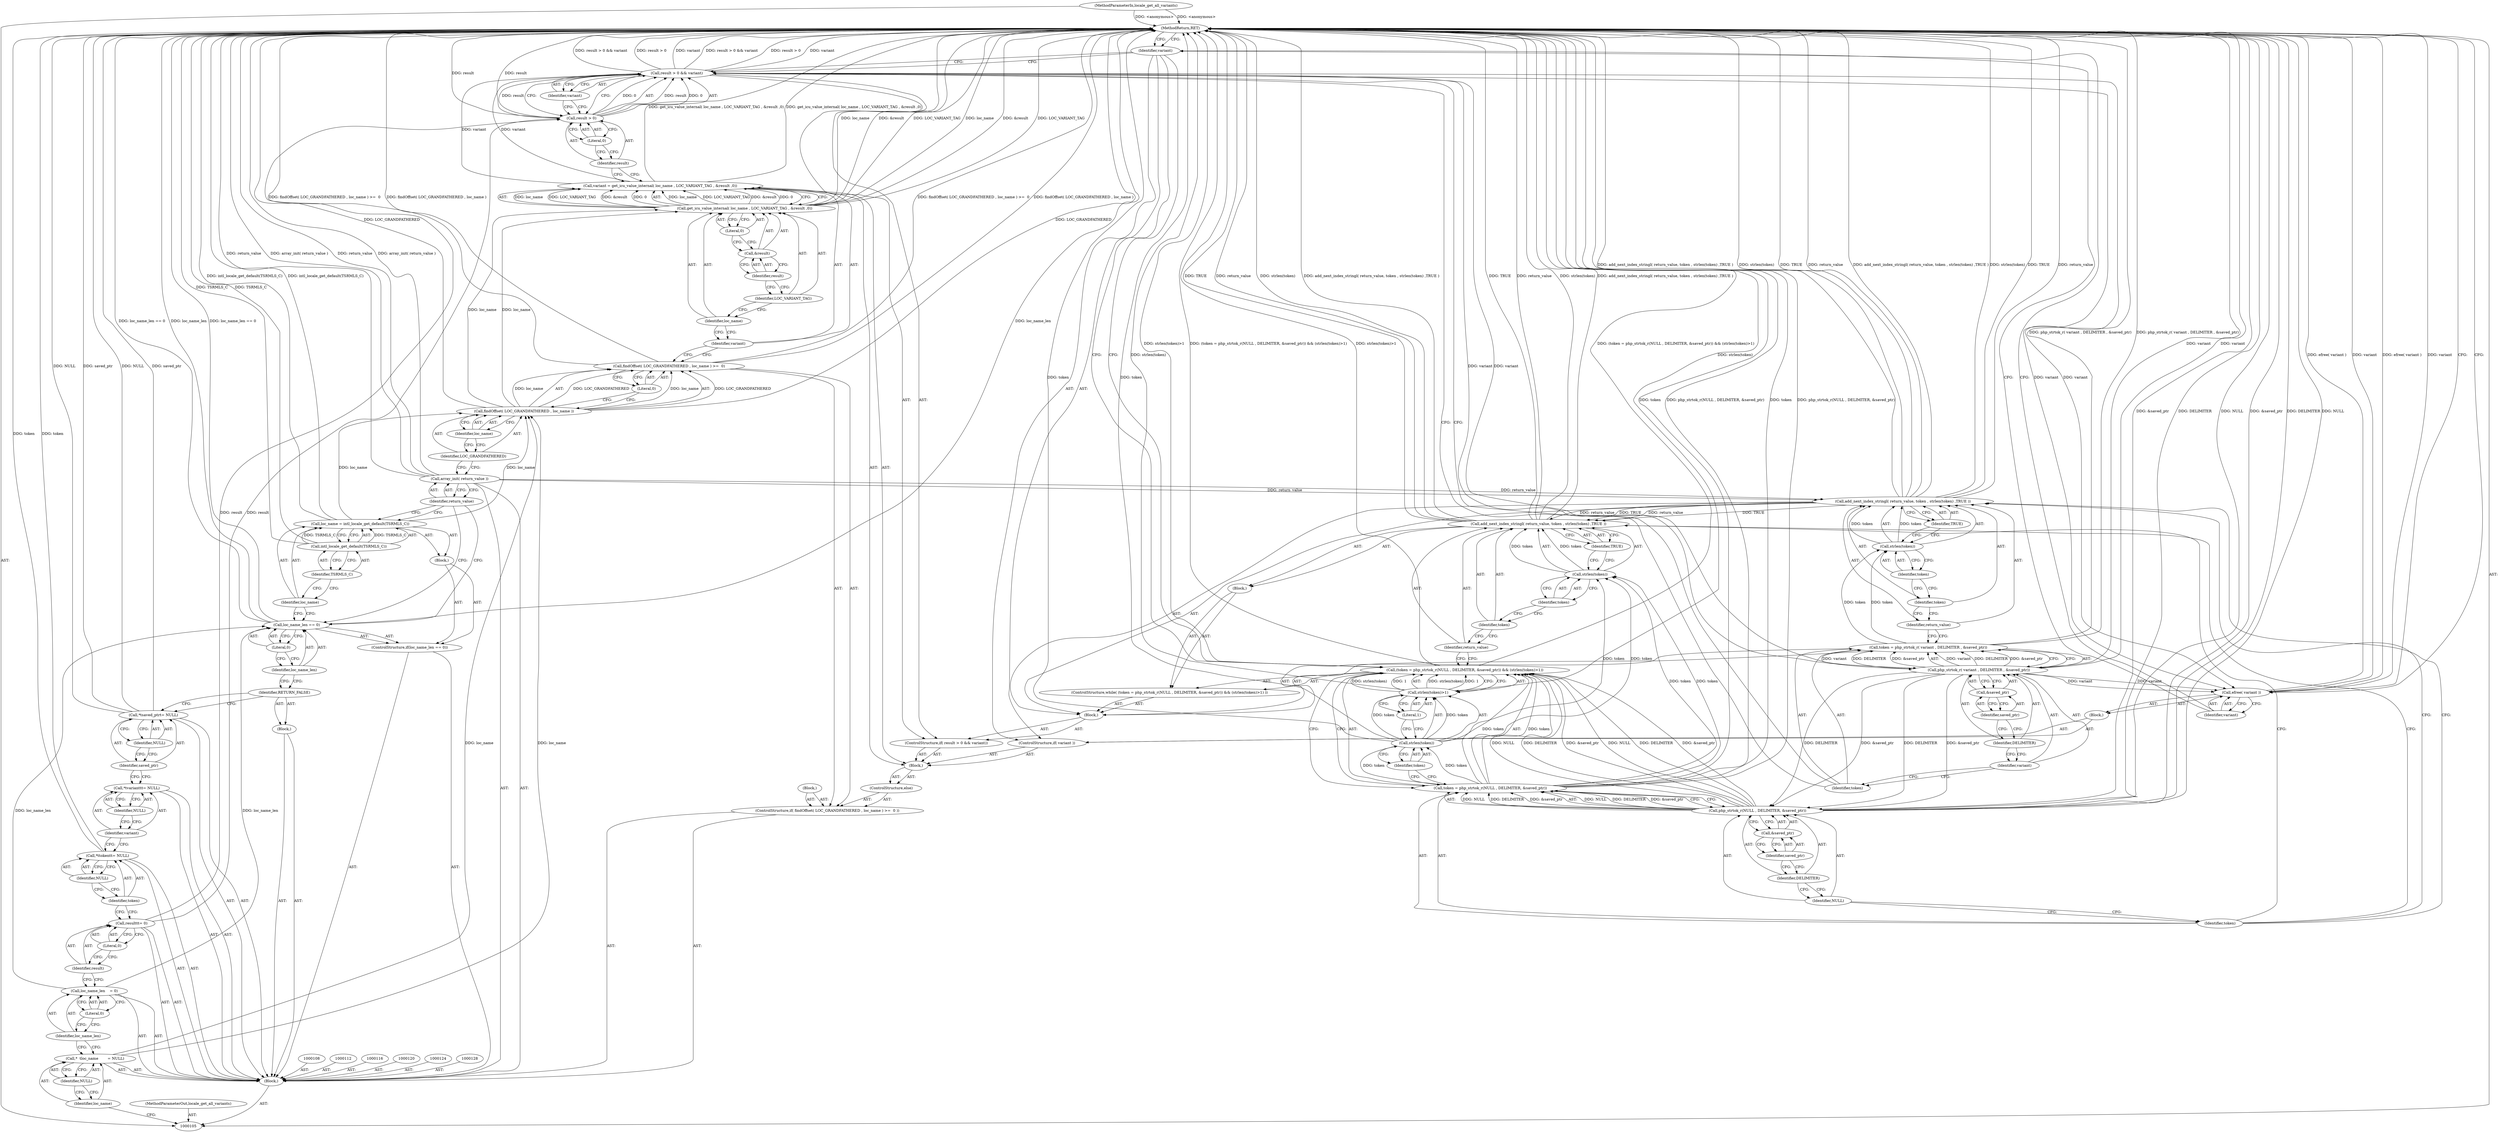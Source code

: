 digraph "0_php-src_97eff7eb57fc2320c267a949cffd622c38712484?w=1_9" {
"1000207" [label="(MethodReturn,RET)"];
"1000106" [label="(MethodParameterIn,locale_get_all_variants)"];
"1000285" [label="(MethodParameterOut,locale_get_all_variants)"];
"1000132" [label="(Block,)"];
"1000133" [label="(Identifier,RETURN_FALSE)"];
"1000107" [label="(Block,)"];
"1000134" [label="(ControlStructure,if(loc_name_len == 0))"];
"1000137" [label="(Literal,0)"];
"1000138" [label="(Block,)"];
"1000135" [label="(Call,loc_name_len == 0)"];
"1000136" [label="(Identifier,loc_name_len)"];
"1000141" [label="(Call,intl_locale_get_default(TSRMLS_C))"];
"1000139" [label="(Call,loc_name = intl_locale_get_default(TSRMLS_C))"];
"1000140" [label="(Identifier,loc_name)"];
"1000142" [label="(Identifier,TSRMLS_C)"];
"1000144" [label="(Identifier,return_value)"];
"1000143" [label="(Call,array_init( return_value ))"];
"1000109" [label="(Call,*  \tloc_name        = NULL)"];
"1000110" [label="(Identifier,loc_name)"];
"1000111" [label="(Identifier,NULL)"];
"1000145" [label="(ControlStructure,if( findOffset( LOC_GRANDFATHERED , loc_name ) >=  0 ))"];
"1000148" [label="(Identifier,LOC_GRANDFATHERED)"];
"1000149" [label="(Identifier,loc_name)"];
"1000146" [label="(Call,findOffset( LOC_GRANDFATHERED , loc_name ) >=  0)"];
"1000147" [label="(Call,findOffset( LOC_GRANDFATHERED , loc_name ))"];
"1000150" [label="(Literal,0)"];
"1000151" [label="(Block,)"];
"1000152" [label="(ControlStructure,else)"];
"1000153" [label="(Block,)"];
"1000156" [label="(Call,get_icu_value_internal( loc_name , LOC_VARIANT_TAG , &result ,0))"];
"1000154" [label="(Call,variant = get_icu_value_internal( loc_name , LOC_VARIANT_TAG , &result ,0))"];
"1000155" [label="(Identifier,variant)"];
"1000157" [label="(Identifier,loc_name)"];
"1000158" [label="(Identifier,LOC_VARIANT_TAG)"];
"1000159" [label="(Call,&result)"];
"1000160" [label="(Identifier,result)"];
"1000161" [label="(Literal,0)"];
"1000166" [label="(Literal,0)"];
"1000167" [label="(Identifier,variant)"];
"1000168" [label="(Block,)"];
"1000162" [label="(ControlStructure,if( result > 0 && variant))"];
"1000163" [label="(Call,result > 0 && variant)"];
"1000164" [label="(Call,result > 0)"];
"1000165" [label="(Identifier,result)"];
"1000171" [label="(Call,php_strtok_r( variant , DELIMITER , &saved_ptr))"];
"1000172" [label="(Identifier,variant)"];
"1000169" [label="(Call,token = php_strtok_r( variant , DELIMITER , &saved_ptr))"];
"1000170" [label="(Identifier,token)"];
"1000173" [label="(Identifier,DELIMITER)"];
"1000174" [label="(Call,&saved_ptr)"];
"1000175" [label="(Identifier,saved_ptr)"];
"1000177" [label="(Identifier,return_value)"];
"1000176" [label="(Call,add_next_index_stringl( return_value, token , strlen(token) ,TRUE ))"];
"1000178" [label="(Identifier,token)"];
"1000179" [label="(Call,strlen(token))"];
"1000180" [label="(Identifier,token)"];
"1000181" [label="(Identifier,TRUE)"];
"1000113" [label="(Call,loc_name_len    = 0)"];
"1000114" [label="(Identifier,loc_name_len)"];
"1000115" [label="(Literal,0)"];
"1000183" [label="(Call,(token = php_strtok_r(NULL , DELIMITER, &saved_ptr)) && (strlen(token)>1))"];
"1000184" [label="(Call,token = php_strtok_r(NULL , DELIMITER, &saved_ptr))"];
"1000185" [label="(Identifier,token)"];
"1000186" [label="(Call,php_strtok_r(NULL , DELIMITER, &saved_ptr))"];
"1000187" [label="(Identifier,NULL)"];
"1000182" [label="(ControlStructure,while( (token = php_strtok_r(NULL , DELIMITER, &saved_ptr)) && (strlen(token)>1) ))"];
"1000188" [label="(Identifier,DELIMITER)"];
"1000189" [label="(Call,&saved_ptr)"];
"1000190" [label="(Identifier,saved_ptr)"];
"1000191" [label="(Call,strlen(token)>1)"];
"1000192" [label="(Call,strlen(token))"];
"1000193" [label="(Identifier,token)"];
"1000194" [label="(Literal,1)"];
"1000195" [label="(Block,)"];
"1000197" [label="(Identifier,return_value)"];
"1000198" [label="(Identifier,token)"];
"1000196" [label="(Call,add_next_index_stringl( return_value, token , strlen(token) ,TRUE ))"];
"1000199" [label="(Call,strlen(token))"];
"1000200" [label="(Identifier,token)"];
"1000201" [label="(Identifier,TRUE)"];
"1000204" [label="(Block,)"];
"1000202" [label="(ControlStructure,if( variant ))"];
"1000203" [label="(Identifier,variant)"];
"1000206" [label="(Identifier,variant)"];
"1000205" [label="(Call,efree( variant ))"];
"1000119" [label="(Literal,0)"];
"1000117" [label="(Call,result\t\t= 0)"];
"1000118" [label="(Identifier,result)"];
"1000123" [label="(Identifier,NULL)"];
"1000121" [label="(Call,*\ttoken\t\t= NULL)"];
"1000122" [label="(Identifier,token)"];
"1000127" [label="(Identifier,NULL)"];
"1000125" [label="(Call,*\tvariant\t\t= NULL)"];
"1000126" [label="(Identifier,variant)"];
"1000131" [label="(Identifier,NULL)"];
"1000129" [label="(Call,*\tsaved_ptr\t= NULL)"];
"1000130" [label="(Identifier,saved_ptr)"];
"1000207" -> "1000105"  [label="AST: "];
"1000207" -> "1000205"  [label="CFG: "];
"1000207" -> "1000203"  [label="CFG: "];
"1000184" -> "1000207"  [label="DDG: token"];
"1000184" -> "1000207"  [label="DDG: php_strtok_r(NULL , DELIMITER, &saved_ptr)"];
"1000156" -> "1000207"  [label="DDG: loc_name"];
"1000156" -> "1000207"  [label="DDG: &result"];
"1000156" -> "1000207"  [label="DDG: LOC_VARIANT_TAG"];
"1000176" -> "1000207"  [label="DDG: strlen(token)"];
"1000176" -> "1000207"  [label="DDG: TRUE"];
"1000176" -> "1000207"  [label="DDG: return_value"];
"1000176" -> "1000207"  [label="DDG: add_next_index_stringl( return_value, token , strlen(token) ,TRUE )"];
"1000186" -> "1000207"  [label="DDG: &saved_ptr"];
"1000186" -> "1000207"  [label="DDG: DELIMITER"];
"1000186" -> "1000207"  [label="DDG: NULL"];
"1000154" -> "1000207"  [label="DDG: get_icu_value_internal( loc_name , LOC_VARIANT_TAG , &result ,0)"];
"1000205" -> "1000207"  [label="DDG: efree( variant )"];
"1000205" -> "1000207"  [label="DDG: variant"];
"1000129" -> "1000207"  [label="DDG: saved_ptr"];
"1000129" -> "1000207"  [label="DDG: NULL"];
"1000163" -> "1000207"  [label="DDG: result > 0"];
"1000163" -> "1000207"  [label="DDG: variant"];
"1000163" -> "1000207"  [label="DDG: result > 0 && variant"];
"1000171" -> "1000207"  [label="DDG: variant"];
"1000141" -> "1000207"  [label="DDG: TSRMLS_C"];
"1000196" -> "1000207"  [label="DDG: TRUE"];
"1000196" -> "1000207"  [label="DDG: return_value"];
"1000196" -> "1000207"  [label="DDG: strlen(token)"];
"1000196" -> "1000207"  [label="DDG: add_next_index_stringl( return_value, token , strlen(token) ,TRUE )"];
"1000139" -> "1000207"  [label="DDG: intl_locale_get_default(TSRMLS_C)"];
"1000143" -> "1000207"  [label="DDG: return_value"];
"1000143" -> "1000207"  [label="DDG: array_init( return_value )"];
"1000183" -> "1000207"  [label="DDG: strlen(token)>1"];
"1000183" -> "1000207"  [label="DDG: (token = php_strtok_r(NULL , DELIMITER, &saved_ptr)) && (strlen(token)>1)"];
"1000147" -> "1000207"  [label="DDG: LOC_GRANDFATHERED"];
"1000135" -> "1000207"  [label="DDG: loc_name_len == 0"];
"1000135" -> "1000207"  [label="DDG: loc_name_len"];
"1000192" -> "1000207"  [label="DDG: token"];
"1000121" -> "1000207"  [label="DDG: token"];
"1000169" -> "1000207"  [label="DDG: php_strtok_r( variant , DELIMITER , &saved_ptr)"];
"1000146" -> "1000207"  [label="DDG: findOffset( LOC_GRANDFATHERED , loc_name ) >=  0"];
"1000146" -> "1000207"  [label="DDG: findOffset( LOC_GRANDFATHERED , loc_name )"];
"1000191" -> "1000207"  [label="DDG: strlen(token)"];
"1000106" -> "1000207"  [label="DDG: <anonymous>"];
"1000164" -> "1000207"  [label="DDG: result"];
"1000106" -> "1000105"  [label="AST: "];
"1000106" -> "1000207"  [label="DDG: <anonymous>"];
"1000285" -> "1000105"  [label="AST: "];
"1000132" -> "1000107"  [label="AST: "];
"1000133" -> "1000132"  [label="AST: "];
"1000133" -> "1000132"  [label="AST: "];
"1000133" -> "1000129"  [label="CFG: "];
"1000136" -> "1000133"  [label="CFG: "];
"1000107" -> "1000105"  [label="AST: "];
"1000108" -> "1000107"  [label="AST: "];
"1000109" -> "1000107"  [label="AST: "];
"1000112" -> "1000107"  [label="AST: "];
"1000113" -> "1000107"  [label="AST: "];
"1000116" -> "1000107"  [label="AST: "];
"1000117" -> "1000107"  [label="AST: "];
"1000120" -> "1000107"  [label="AST: "];
"1000121" -> "1000107"  [label="AST: "];
"1000124" -> "1000107"  [label="AST: "];
"1000125" -> "1000107"  [label="AST: "];
"1000128" -> "1000107"  [label="AST: "];
"1000129" -> "1000107"  [label="AST: "];
"1000132" -> "1000107"  [label="AST: "];
"1000134" -> "1000107"  [label="AST: "];
"1000143" -> "1000107"  [label="AST: "];
"1000145" -> "1000107"  [label="AST: "];
"1000134" -> "1000107"  [label="AST: "];
"1000135" -> "1000134"  [label="AST: "];
"1000138" -> "1000134"  [label="AST: "];
"1000137" -> "1000135"  [label="AST: "];
"1000137" -> "1000136"  [label="CFG: "];
"1000135" -> "1000137"  [label="CFG: "];
"1000138" -> "1000134"  [label="AST: "];
"1000139" -> "1000138"  [label="AST: "];
"1000135" -> "1000134"  [label="AST: "];
"1000135" -> "1000137"  [label="CFG: "];
"1000136" -> "1000135"  [label="AST: "];
"1000137" -> "1000135"  [label="AST: "];
"1000140" -> "1000135"  [label="CFG: "];
"1000144" -> "1000135"  [label="CFG: "];
"1000135" -> "1000207"  [label="DDG: loc_name_len == 0"];
"1000135" -> "1000207"  [label="DDG: loc_name_len"];
"1000113" -> "1000135"  [label="DDG: loc_name_len"];
"1000136" -> "1000135"  [label="AST: "];
"1000136" -> "1000133"  [label="CFG: "];
"1000137" -> "1000136"  [label="CFG: "];
"1000141" -> "1000139"  [label="AST: "];
"1000141" -> "1000142"  [label="CFG: "];
"1000142" -> "1000141"  [label="AST: "];
"1000139" -> "1000141"  [label="CFG: "];
"1000141" -> "1000207"  [label="DDG: TSRMLS_C"];
"1000141" -> "1000139"  [label="DDG: TSRMLS_C"];
"1000139" -> "1000138"  [label="AST: "];
"1000139" -> "1000141"  [label="CFG: "];
"1000140" -> "1000139"  [label="AST: "];
"1000141" -> "1000139"  [label="AST: "];
"1000144" -> "1000139"  [label="CFG: "];
"1000139" -> "1000207"  [label="DDG: intl_locale_get_default(TSRMLS_C)"];
"1000141" -> "1000139"  [label="DDG: TSRMLS_C"];
"1000139" -> "1000147"  [label="DDG: loc_name"];
"1000140" -> "1000139"  [label="AST: "];
"1000140" -> "1000135"  [label="CFG: "];
"1000142" -> "1000140"  [label="CFG: "];
"1000142" -> "1000141"  [label="AST: "];
"1000142" -> "1000140"  [label="CFG: "];
"1000141" -> "1000142"  [label="CFG: "];
"1000144" -> "1000143"  [label="AST: "];
"1000144" -> "1000139"  [label="CFG: "];
"1000144" -> "1000135"  [label="CFG: "];
"1000143" -> "1000144"  [label="CFG: "];
"1000143" -> "1000107"  [label="AST: "];
"1000143" -> "1000144"  [label="CFG: "];
"1000144" -> "1000143"  [label="AST: "];
"1000148" -> "1000143"  [label="CFG: "];
"1000143" -> "1000207"  [label="DDG: return_value"];
"1000143" -> "1000207"  [label="DDG: array_init( return_value )"];
"1000143" -> "1000176"  [label="DDG: return_value"];
"1000109" -> "1000107"  [label="AST: "];
"1000109" -> "1000111"  [label="CFG: "];
"1000110" -> "1000109"  [label="AST: "];
"1000111" -> "1000109"  [label="AST: "];
"1000114" -> "1000109"  [label="CFG: "];
"1000109" -> "1000147"  [label="DDG: loc_name"];
"1000110" -> "1000109"  [label="AST: "];
"1000110" -> "1000105"  [label="CFG: "];
"1000111" -> "1000110"  [label="CFG: "];
"1000111" -> "1000109"  [label="AST: "];
"1000111" -> "1000110"  [label="CFG: "];
"1000109" -> "1000111"  [label="CFG: "];
"1000145" -> "1000107"  [label="AST: "];
"1000146" -> "1000145"  [label="AST: "];
"1000151" -> "1000145"  [label="AST: "];
"1000152" -> "1000145"  [label="AST: "];
"1000148" -> "1000147"  [label="AST: "];
"1000148" -> "1000143"  [label="CFG: "];
"1000149" -> "1000148"  [label="CFG: "];
"1000149" -> "1000147"  [label="AST: "];
"1000149" -> "1000148"  [label="CFG: "];
"1000147" -> "1000149"  [label="CFG: "];
"1000146" -> "1000145"  [label="AST: "];
"1000146" -> "1000150"  [label="CFG: "];
"1000147" -> "1000146"  [label="AST: "];
"1000150" -> "1000146"  [label="AST: "];
"1000155" -> "1000146"  [label="CFG: "];
"1000146" -> "1000207"  [label="DDG: findOffset( LOC_GRANDFATHERED , loc_name ) >=  0"];
"1000146" -> "1000207"  [label="DDG: findOffset( LOC_GRANDFATHERED , loc_name )"];
"1000147" -> "1000146"  [label="DDG: LOC_GRANDFATHERED"];
"1000147" -> "1000146"  [label="DDG: loc_name"];
"1000147" -> "1000146"  [label="AST: "];
"1000147" -> "1000149"  [label="CFG: "];
"1000148" -> "1000147"  [label="AST: "];
"1000149" -> "1000147"  [label="AST: "];
"1000150" -> "1000147"  [label="CFG: "];
"1000147" -> "1000207"  [label="DDG: LOC_GRANDFATHERED"];
"1000147" -> "1000146"  [label="DDG: LOC_GRANDFATHERED"];
"1000147" -> "1000146"  [label="DDG: loc_name"];
"1000139" -> "1000147"  [label="DDG: loc_name"];
"1000109" -> "1000147"  [label="DDG: loc_name"];
"1000147" -> "1000156"  [label="DDG: loc_name"];
"1000150" -> "1000146"  [label="AST: "];
"1000150" -> "1000147"  [label="CFG: "];
"1000146" -> "1000150"  [label="CFG: "];
"1000151" -> "1000145"  [label="AST: "];
"1000152" -> "1000145"  [label="AST: "];
"1000153" -> "1000152"  [label="AST: "];
"1000153" -> "1000152"  [label="AST: "];
"1000154" -> "1000153"  [label="AST: "];
"1000162" -> "1000153"  [label="AST: "];
"1000202" -> "1000153"  [label="AST: "];
"1000156" -> "1000154"  [label="AST: "];
"1000156" -> "1000161"  [label="CFG: "];
"1000157" -> "1000156"  [label="AST: "];
"1000158" -> "1000156"  [label="AST: "];
"1000159" -> "1000156"  [label="AST: "];
"1000161" -> "1000156"  [label="AST: "];
"1000154" -> "1000156"  [label="CFG: "];
"1000156" -> "1000207"  [label="DDG: loc_name"];
"1000156" -> "1000207"  [label="DDG: &result"];
"1000156" -> "1000207"  [label="DDG: LOC_VARIANT_TAG"];
"1000156" -> "1000154"  [label="DDG: loc_name"];
"1000156" -> "1000154"  [label="DDG: LOC_VARIANT_TAG"];
"1000156" -> "1000154"  [label="DDG: &result"];
"1000156" -> "1000154"  [label="DDG: 0"];
"1000147" -> "1000156"  [label="DDG: loc_name"];
"1000154" -> "1000153"  [label="AST: "];
"1000154" -> "1000156"  [label="CFG: "];
"1000155" -> "1000154"  [label="AST: "];
"1000156" -> "1000154"  [label="AST: "];
"1000165" -> "1000154"  [label="CFG: "];
"1000154" -> "1000207"  [label="DDG: get_icu_value_internal( loc_name , LOC_VARIANT_TAG , &result ,0)"];
"1000156" -> "1000154"  [label="DDG: loc_name"];
"1000156" -> "1000154"  [label="DDG: LOC_VARIANT_TAG"];
"1000156" -> "1000154"  [label="DDG: &result"];
"1000156" -> "1000154"  [label="DDG: 0"];
"1000154" -> "1000163"  [label="DDG: variant"];
"1000155" -> "1000154"  [label="AST: "];
"1000155" -> "1000146"  [label="CFG: "];
"1000157" -> "1000155"  [label="CFG: "];
"1000157" -> "1000156"  [label="AST: "];
"1000157" -> "1000155"  [label="CFG: "];
"1000158" -> "1000157"  [label="CFG: "];
"1000158" -> "1000156"  [label="AST: "];
"1000158" -> "1000157"  [label="CFG: "];
"1000160" -> "1000158"  [label="CFG: "];
"1000159" -> "1000156"  [label="AST: "];
"1000159" -> "1000160"  [label="CFG: "];
"1000160" -> "1000159"  [label="AST: "];
"1000161" -> "1000159"  [label="CFG: "];
"1000160" -> "1000159"  [label="AST: "];
"1000160" -> "1000158"  [label="CFG: "];
"1000159" -> "1000160"  [label="CFG: "];
"1000161" -> "1000156"  [label="AST: "];
"1000161" -> "1000159"  [label="CFG: "];
"1000156" -> "1000161"  [label="CFG: "];
"1000166" -> "1000164"  [label="AST: "];
"1000166" -> "1000165"  [label="CFG: "];
"1000164" -> "1000166"  [label="CFG: "];
"1000167" -> "1000163"  [label="AST: "];
"1000167" -> "1000164"  [label="CFG: "];
"1000163" -> "1000167"  [label="CFG: "];
"1000168" -> "1000162"  [label="AST: "];
"1000169" -> "1000168"  [label="AST: "];
"1000176" -> "1000168"  [label="AST: "];
"1000182" -> "1000168"  [label="AST: "];
"1000162" -> "1000153"  [label="AST: "];
"1000163" -> "1000162"  [label="AST: "];
"1000168" -> "1000162"  [label="AST: "];
"1000163" -> "1000162"  [label="AST: "];
"1000163" -> "1000164"  [label="CFG: "];
"1000163" -> "1000167"  [label="CFG: "];
"1000164" -> "1000163"  [label="AST: "];
"1000167" -> "1000163"  [label="AST: "];
"1000170" -> "1000163"  [label="CFG: "];
"1000203" -> "1000163"  [label="CFG: "];
"1000163" -> "1000207"  [label="DDG: result > 0"];
"1000163" -> "1000207"  [label="DDG: variant"];
"1000163" -> "1000207"  [label="DDG: result > 0 && variant"];
"1000164" -> "1000163"  [label="DDG: result"];
"1000164" -> "1000163"  [label="DDG: 0"];
"1000154" -> "1000163"  [label="DDG: variant"];
"1000163" -> "1000171"  [label="DDG: variant"];
"1000163" -> "1000205"  [label="DDG: variant"];
"1000164" -> "1000163"  [label="AST: "];
"1000164" -> "1000166"  [label="CFG: "];
"1000165" -> "1000164"  [label="AST: "];
"1000166" -> "1000164"  [label="AST: "];
"1000167" -> "1000164"  [label="CFG: "];
"1000163" -> "1000164"  [label="CFG: "];
"1000164" -> "1000207"  [label="DDG: result"];
"1000164" -> "1000163"  [label="DDG: result"];
"1000164" -> "1000163"  [label="DDG: 0"];
"1000117" -> "1000164"  [label="DDG: result"];
"1000165" -> "1000164"  [label="AST: "];
"1000165" -> "1000154"  [label="CFG: "];
"1000166" -> "1000165"  [label="CFG: "];
"1000171" -> "1000169"  [label="AST: "];
"1000171" -> "1000174"  [label="CFG: "];
"1000172" -> "1000171"  [label="AST: "];
"1000173" -> "1000171"  [label="AST: "];
"1000174" -> "1000171"  [label="AST: "];
"1000169" -> "1000171"  [label="CFG: "];
"1000171" -> "1000207"  [label="DDG: variant"];
"1000171" -> "1000169"  [label="DDG: variant"];
"1000171" -> "1000169"  [label="DDG: DELIMITER"];
"1000171" -> "1000169"  [label="DDG: &saved_ptr"];
"1000163" -> "1000171"  [label="DDG: variant"];
"1000171" -> "1000186"  [label="DDG: DELIMITER"];
"1000171" -> "1000186"  [label="DDG: &saved_ptr"];
"1000171" -> "1000205"  [label="DDG: variant"];
"1000172" -> "1000171"  [label="AST: "];
"1000172" -> "1000170"  [label="CFG: "];
"1000173" -> "1000172"  [label="CFG: "];
"1000169" -> "1000168"  [label="AST: "];
"1000169" -> "1000171"  [label="CFG: "];
"1000170" -> "1000169"  [label="AST: "];
"1000171" -> "1000169"  [label="AST: "];
"1000177" -> "1000169"  [label="CFG: "];
"1000169" -> "1000207"  [label="DDG: php_strtok_r( variant , DELIMITER , &saved_ptr)"];
"1000171" -> "1000169"  [label="DDG: variant"];
"1000171" -> "1000169"  [label="DDG: DELIMITER"];
"1000171" -> "1000169"  [label="DDG: &saved_ptr"];
"1000169" -> "1000179"  [label="DDG: token"];
"1000170" -> "1000169"  [label="AST: "];
"1000170" -> "1000163"  [label="CFG: "];
"1000172" -> "1000170"  [label="CFG: "];
"1000173" -> "1000171"  [label="AST: "];
"1000173" -> "1000172"  [label="CFG: "];
"1000175" -> "1000173"  [label="CFG: "];
"1000174" -> "1000171"  [label="AST: "];
"1000174" -> "1000175"  [label="CFG: "];
"1000175" -> "1000174"  [label="AST: "];
"1000171" -> "1000174"  [label="CFG: "];
"1000175" -> "1000174"  [label="AST: "];
"1000175" -> "1000173"  [label="CFG: "];
"1000174" -> "1000175"  [label="CFG: "];
"1000177" -> "1000176"  [label="AST: "];
"1000177" -> "1000169"  [label="CFG: "];
"1000178" -> "1000177"  [label="CFG: "];
"1000176" -> "1000168"  [label="AST: "];
"1000176" -> "1000181"  [label="CFG: "];
"1000177" -> "1000176"  [label="AST: "];
"1000178" -> "1000176"  [label="AST: "];
"1000179" -> "1000176"  [label="AST: "];
"1000181" -> "1000176"  [label="AST: "];
"1000185" -> "1000176"  [label="CFG: "];
"1000176" -> "1000207"  [label="DDG: strlen(token)"];
"1000176" -> "1000207"  [label="DDG: TRUE"];
"1000176" -> "1000207"  [label="DDG: return_value"];
"1000176" -> "1000207"  [label="DDG: add_next_index_stringl( return_value, token , strlen(token) ,TRUE )"];
"1000143" -> "1000176"  [label="DDG: return_value"];
"1000179" -> "1000176"  [label="DDG: token"];
"1000176" -> "1000196"  [label="DDG: return_value"];
"1000176" -> "1000196"  [label="DDG: TRUE"];
"1000178" -> "1000176"  [label="AST: "];
"1000178" -> "1000177"  [label="CFG: "];
"1000180" -> "1000178"  [label="CFG: "];
"1000179" -> "1000176"  [label="AST: "];
"1000179" -> "1000180"  [label="CFG: "];
"1000180" -> "1000179"  [label="AST: "];
"1000181" -> "1000179"  [label="CFG: "];
"1000179" -> "1000176"  [label="DDG: token"];
"1000169" -> "1000179"  [label="DDG: token"];
"1000180" -> "1000179"  [label="AST: "];
"1000180" -> "1000178"  [label="CFG: "];
"1000179" -> "1000180"  [label="CFG: "];
"1000181" -> "1000176"  [label="AST: "];
"1000181" -> "1000179"  [label="CFG: "];
"1000176" -> "1000181"  [label="CFG: "];
"1000113" -> "1000107"  [label="AST: "];
"1000113" -> "1000115"  [label="CFG: "];
"1000114" -> "1000113"  [label="AST: "];
"1000115" -> "1000113"  [label="AST: "];
"1000118" -> "1000113"  [label="CFG: "];
"1000113" -> "1000135"  [label="DDG: loc_name_len"];
"1000114" -> "1000113"  [label="AST: "];
"1000114" -> "1000109"  [label="CFG: "];
"1000115" -> "1000114"  [label="CFG: "];
"1000115" -> "1000113"  [label="AST: "];
"1000115" -> "1000114"  [label="CFG: "];
"1000113" -> "1000115"  [label="CFG: "];
"1000183" -> "1000182"  [label="AST: "];
"1000183" -> "1000184"  [label="CFG: "];
"1000183" -> "1000191"  [label="CFG: "];
"1000184" -> "1000183"  [label="AST: "];
"1000191" -> "1000183"  [label="AST: "];
"1000197" -> "1000183"  [label="CFG: "];
"1000203" -> "1000183"  [label="CFG: "];
"1000183" -> "1000207"  [label="DDG: strlen(token)>1"];
"1000183" -> "1000207"  [label="DDG: (token = php_strtok_r(NULL , DELIMITER, &saved_ptr)) && (strlen(token)>1)"];
"1000184" -> "1000183"  [label="DDG: token"];
"1000186" -> "1000183"  [label="DDG: NULL"];
"1000186" -> "1000183"  [label="DDG: DELIMITER"];
"1000186" -> "1000183"  [label="DDG: &saved_ptr"];
"1000191" -> "1000183"  [label="DDG: strlen(token)"];
"1000191" -> "1000183"  [label="DDG: 1"];
"1000184" -> "1000183"  [label="AST: "];
"1000184" -> "1000186"  [label="CFG: "];
"1000185" -> "1000184"  [label="AST: "];
"1000186" -> "1000184"  [label="AST: "];
"1000193" -> "1000184"  [label="CFG: "];
"1000183" -> "1000184"  [label="CFG: "];
"1000184" -> "1000207"  [label="DDG: token"];
"1000184" -> "1000207"  [label="DDG: php_strtok_r(NULL , DELIMITER, &saved_ptr)"];
"1000184" -> "1000183"  [label="DDG: token"];
"1000186" -> "1000184"  [label="DDG: NULL"];
"1000186" -> "1000184"  [label="DDG: DELIMITER"];
"1000186" -> "1000184"  [label="DDG: &saved_ptr"];
"1000184" -> "1000192"  [label="DDG: token"];
"1000184" -> "1000199"  [label="DDG: token"];
"1000185" -> "1000184"  [label="AST: "];
"1000185" -> "1000196"  [label="CFG: "];
"1000185" -> "1000176"  [label="CFG: "];
"1000187" -> "1000185"  [label="CFG: "];
"1000186" -> "1000184"  [label="AST: "];
"1000186" -> "1000189"  [label="CFG: "];
"1000187" -> "1000186"  [label="AST: "];
"1000188" -> "1000186"  [label="AST: "];
"1000189" -> "1000186"  [label="AST: "];
"1000184" -> "1000186"  [label="CFG: "];
"1000186" -> "1000207"  [label="DDG: &saved_ptr"];
"1000186" -> "1000207"  [label="DDG: DELIMITER"];
"1000186" -> "1000207"  [label="DDG: NULL"];
"1000186" -> "1000183"  [label="DDG: NULL"];
"1000186" -> "1000183"  [label="DDG: DELIMITER"];
"1000186" -> "1000183"  [label="DDG: &saved_ptr"];
"1000186" -> "1000184"  [label="DDG: NULL"];
"1000186" -> "1000184"  [label="DDG: DELIMITER"];
"1000186" -> "1000184"  [label="DDG: &saved_ptr"];
"1000171" -> "1000186"  [label="DDG: DELIMITER"];
"1000171" -> "1000186"  [label="DDG: &saved_ptr"];
"1000187" -> "1000186"  [label="AST: "];
"1000187" -> "1000185"  [label="CFG: "];
"1000188" -> "1000187"  [label="CFG: "];
"1000182" -> "1000168"  [label="AST: "];
"1000183" -> "1000182"  [label="AST: "];
"1000195" -> "1000182"  [label="AST: "];
"1000188" -> "1000186"  [label="AST: "];
"1000188" -> "1000187"  [label="CFG: "];
"1000190" -> "1000188"  [label="CFG: "];
"1000189" -> "1000186"  [label="AST: "];
"1000189" -> "1000190"  [label="CFG: "];
"1000190" -> "1000189"  [label="AST: "];
"1000186" -> "1000189"  [label="CFG: "];
"1000190" -> "1000189"  [label="AST: "];
"1000190" -> "1000188"  [label="CFG: "];
"1000189" -> "1000190"  [label="CFG: "];
"1000191" -> "1000183"  [label="AST: "];
"1000191" -> "1000194"  [label="CFG: "];
"1000192" -> "1000191"  [label="AST: "];
"1000194" -> "1000191"  [label="AST: "];
"1000183" -> "1000191"  [label="CFG: "];
"1000191" -> "1000207"  [label="DDG: strlen(token)"];
"1000191" -> "1000183"  [label="DDG: strlen(token)"];
"1000191" -> "1000183"  [label="DDG: 1"];
"1000192" -> "1000191"  [label="DDG: token"];
"1000192" -> "1000191"  [label="AST: "];
"1000192" -> "1000193"  [label="CFG: "];
"1000193" -> "1000192"  [label="AST: "];
"1000194" -> "1000192"  [label="CFG: "];
"1000192" -> "1000207"  [label="DDG: token"];
"1000192" -> "1000191"  [label="DDG: token"];
"1000184" -> "1000192"  [label="DDG: token"];
"1000192" -> "1000199"  [label="DDG: token"];
"1000193" -> "1000192"  [label="AST: "];
"1000193" -> "1000184"  [label="CFG: "];
"1000192" -> "1000193"  [label="CFG: "];
"1000194" -> "1000191"  [label="AST: "];
"1000194" -> "1000192"  [label="CFG: "];
"1000191" -> "1000194"  [label="CFG: "];
"1000195" -> "1000182"  [label="AST: "];
"1000196" -> "1000195"  [label="AST: "];
"1000197" -> "1000196"  [label="AST: "];
"1000197" -> "1000183"  [label="CFG: "];
"1000198" -> "1000197"  [label="CFG: "];
"1000198" -> "1000196"  [label="AST: "];
"1000198" -> "1000197"  [label="CFG: "];
"1000200" -> "1000198"  [label="CFG: "];
"1000196" -> "1000195"  [label="AST: "];
"1000196" -> "1000201"  [label="CFG: "];
"1000197" -> "1000196"  [label="AST: "];
"1000198" -> "1000196"  [label="AST: "];
"1000199" -> "1000196"  [label="AST: "];
"1000201" -> "1000196"  [label="AST: "];
"1000185" -> "1000196"  [label="CFG: "];
"1000196" -> "1000207"  [label="DDG: TRUE"];
"1000196" -> "1000207"  [label="DDG: return_value"];
"1000196" -> "1000207"  [label="DDG: strlen(token)"];
"1000196" -> "1000207"  [label="DDG: add_next_index_stringl( return_value, token , strlen(token) ,TRUE )"];
"1000176" -> "1000196"  [label="DDG: return_value"];
"1000176" -> "1000196"  [label="DDG: TRUE"];
"1000199" -> "1000196"  [label="DDG: token"];
"1000199" -> "1000196"  [label="AST: "];
"1000199" -> "1000200"  [label="CFG: "];
"1000200" -> "1000199"  [label="AST: "];
"1000201" -> "1000199"  [label="CFG: "];
"1000199" -> "1000196"  [label="DDG: token"];
"1000184" -> "1000199"  [label="DDG: token"];
"1000192" -> "1000199"  [label="DDG: token"];
"1000200" -> "1000199"  [label="AST: "];
"1000200" -> "1000198"  [label="CFG: "];
"1000199" -> "1000200"  [label="CFG: "];
"1000201" -> "1000196"  [label="AST: "];
"1000201" -> "1000199"  [label="CFG: "];
"1000196" -> "1000201"  [label="CFG: "];
"1000204" -> "1000202"  [label="AST: "];
"1000205" -> "1000204"  [label="AST: "];
"1000202" -> "1000153"  [label="AST: "];
"1000203" -> "1000202"  [label="AST: "];
"1000204" -> "1000202"  [label="AST: "];
"1000203" -> "1000202"  [label="AST: "];
"1000203" -> "1000183"  [label="CFG: "];
"1000203" -> "1000163"  [label="CFG: "];
"1000206" -> "1000203"  [label="CFG: "];
"1000207" -> "1000203"  [label="CFG: "];
"1000206" -> "1000205"  [label="AST: "];
"1000206" -> "1000203"  [label="CFG: "];
"1000205" -> "1000206"  [label="CFG: "];
"1000205" -> "1000204"  [label="AST: "];
"1000205" -> "1000206"  [label="CFG: "];
"1000206" -> "1000205"  [label="AST: "];
"1000207" -> "1000205"  [label="CFG: "];
"1000205" -> "1000207"  [label="DDG: efree( variant )"];
"1000205" -> "1000207"  [label="DDG: variant"];
"1000171" -> "1000205"  [label="DDG: variant"];
"1000163" -> "1000205"  [label="DDG: variant"];
"1000119" -> "1000117"  [label="AST: "];
"1000119" -> "1000118"  [label="CFG: "];
"1000117" -> "1000119"  [label="CFG: "];
"1000117" -> "1000107"  [label="AST: "];
"1000117" -> "1000119"  [label="CFG: "];
"1000118" -> "1000117"  [label="AST: "];
"1000119" -> "1000117"  [label="AST: "];
"1000122" -> "1000117"  [label="CFG: "];
"1000117" -> "1000164"  [label="DDG: result"];
"1000118" -> "1000117"  [label="AST: "];
"1000118" -> "1000113"  [label="CFG: "];
"1000119" -> "1000118"  [label="CFG: "];
"1000123" -> "1000121"  [label="AST: "];
"1000123" -> "1000122"  [label="CFG: "];
"1000121" -> "1000123"  [label="CFG: "];
"1000121" -> "1000107"  [label="AST: "];
"1000121" -> "1000123"  [label="CFG: "];
"1000122" -> "1000121"  [label="AST: "];
"1000123" -> "1000121"  [label="AST: "];
"1000126" -> "1000121"  [label="CFG: "];
"1000121" -> "1000207"  [label="DDG: token"];
"1000122" -> "1000121"  [label="AST: "];
"1000122" -> "1000117"  [label="CFG: "];
"1000123" -> "1000122"  [label="CFG: "];
"1000127" -> "1000125"  [label="AST: "];
"1000127" -> "1000126"  [label="CFG: "];
"1000125" -> "1000127"  [label="CFG: "];
"1000125" -> "1000107"  [label="AST: "];
"1000125" -> "1000127"  [label="CFG: "];
"1000126" -> "1000125"  [label="AST: "];
"1000127" -> "1000125"  [label="AST: "];
"1000130" -> "1000125"  [label="CFG: "];
"1000126" -> "1000125"  [label="AST: "];
"1000126" -> "1000121"  [label="CFG: "];
"1000127" -> "1000126"  [label="CFG: "];
"1000131" -> "1000129"  [label="AST: "];
"1000131" -> "1000130"  [label="CFG: "];
"1000129" -> "1000131"  [label="CFG: "];
"1000129" -> "1000107"  [label="AST: "];
"1000129" -> "1000131"  [label="CFG: "];
"1000130" -> "1000129"  [label="AST: "];
"1000131" -> "1000129"  [label="AST: "];
"1000133" -> "1000129"  [label="CFG: "];
"1000129" -> "1000207"  [label="DDG: saved_ptr"];
"1000129" -> "1000207"  [label="DDG: NULL"];
"1000130" -> "1000129"  [label="AST: "];
"1000130" -> "1000125"  [label="CFG: "];
"1000131" -> "1000130"  [label="CFG: "];
}
